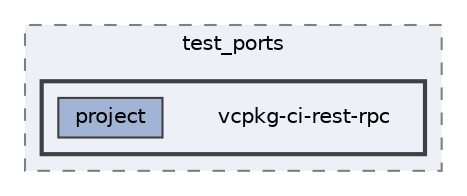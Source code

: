 digraph "external/reflect-cpp/vcpkg/scripts/test_ports/vcpkg-ci-rest-rpc"
{
 // LATEX_PDF_SIZE
  bgcolor="transparent";
  edge [fontname=Helvetica,fontsize=10,labelfontname=Helvetica,labelfontsize=10];
  node [fontname=Helvetica,fontsize=10,shape=box,height=0.2,width=0.4];
  compound=true
  subgraph clusterdir_614319e75e3cb1c2518e03bcc560f01e {
    graph [ bgcolor="#edf0f7", pencolor="grey50", label="test_ports", fontname=Helvetica,fontsize=10 style="filled,dashed", URL="dir_614319e75e3cb1c2518e03bcc560f01e.html",tooltip=""]
  subgraph clusterdir_619048f0ab28c3658f358fdcb4290013 {
    graph [ bgcolor="#edf0f7", pencolor="grey25", label="", fontname=Helvetica,fontsize=10 style="filled,bold", URL="dir_619048f0ab28c3658f358fdcb4290013.html",tooltip=""]
    dir_619048f0ab28c3658f358fdcb4290013 [shape=plaintext, label="vcpkg-ci-rest-rpc"];
  dir_2cf423859408739e3a85ef91d088f41f [label="project", fillcolor="#a2b4d6", color="grey25", style="filled", URL="dir_2cf423859408739e3a85ef91d088f41f.html",tooltip=""];
  }
  }
}
